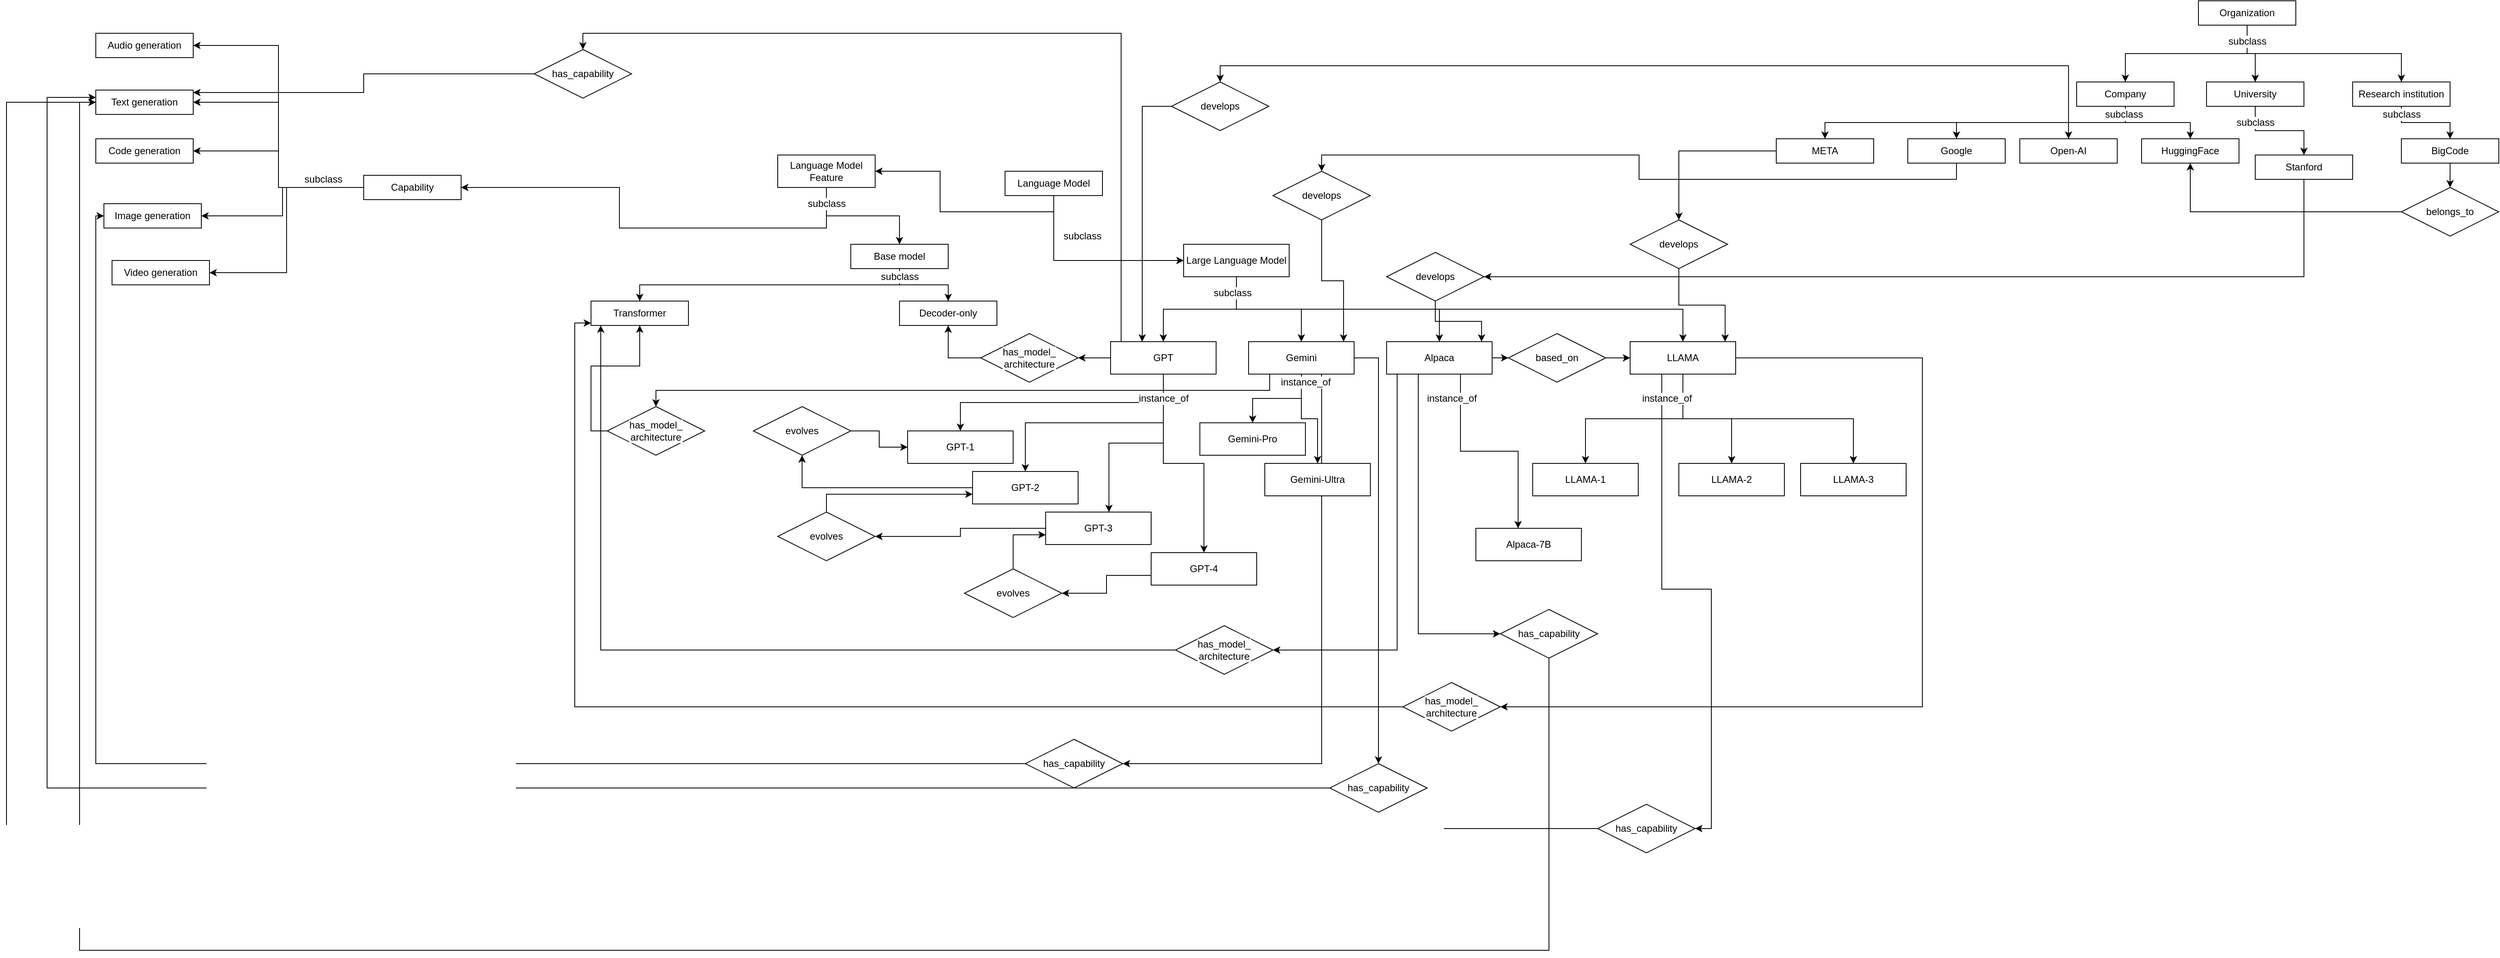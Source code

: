 <mxfile version="24.7.8">
  <diagram name="Pagina-1" id="Uoi0y8fvQ4_JoI1ym9FA">
    <mxGraphModel dx="2625" dy="1553" grid="1" gridSize="10" guides="1" tooltips="1" connect="1" arrows="1" fold="1" page="1" pageScale="1" pageWidth="15000" pageHeight="15000" math="0" shadow="0">
      <root>
        <mxCell id="0" />
        <mxCell id="1" parent="0" />
        <mxCell id="zcGV5km0rDXlHKQMvc85-136" style="edgeStyle=orthogonalEdgeStyle;rounded=0;orthogonalLoop=1;jettySize=auto;html=1;exitX=0.5;exitY=1;exitDx=0;exitDy=0;entryX=0;entryY=0.5;entryDx=0;entryDy=0;fontFamily=Helvetica;fontSize=12;fontColor=default;labelBackgroundColor=#ffffff;resizable=0;" edge="1" parent="1" source="zcGV5km0rDXlHKQMvc85-5" target="zcGV5km0rDXlHKQMvc85-9">
          <mxGeometry relative="1" as="geometry" />
        </mxCell>
        <mxCell id="zcGV5km0rDXlHKQMvc85-141" style="edgeStyle=orthogonalEdgeStyle;rounded=0;orthogonalLoop=1;jettySize=auto;html=1;exitX=0.5;exitY=1;exitDx=0;exitDy=0;entryX=1;entryY=0.5;entryDx=0;entryDy=0;fontFamily=Helvetica;fontSize=12;fontColor=default;labelBackgroundColor=#ffffff;resizable=0;" edge="1" parent="1" source="zcGV5km0rDXlHKQMvc85-5" target="zcGV5km0rDXlHKQMvc85-139">
          <mxGeometry relative="1" as="geometry" />
        </mxCell>
        <mxCell id="zcGV5km0rDXlHKQMvc85-5" value="Language Model" style="rounded=0;whiteSpace=wrap;html=1;snapToPoint=1;points=[[0.1,0],[0.2,0],[0.3,0],[0.4,0],[0.5,0],[0.6,0],[0.7,0],[0.8,0],[0.9,0],[0,0.1],[0,0.3],[0,0.5],[0,0.7],[0,0.9],[0.1,1],[0.2,1],[0.3,1],[0.4,1],[0.5,1],[0.6,1],[0.7,1],[0.8,1],[0.9,1],[1,0.1],[1,0.3],[1,0.5],[1,0.7],[1,0.9]];" vertex="1" parent="1">
          <mxGeometry x="8530" y="6750" width="120" height="30" as="geometry" />
        </mxCell>
        <mxCell id="zcGV5km0rDXlHKQMvc85-13" style="edgeStyle=orthogonalEdgeStyle;rounded=0;orthogonalLoop=1;jettySize=auto;html=1;exitX=0.5;exitY=1;exitDx=0;exitDy=0;entryX=0.5;entryY=0;entryDx=0;entryDy=0;" edge="1" parent="1" source="zcGV5km0rDXlHKQMvc85-9" target="zcGV5km0rDXlHKQMvc85-11">
          <mxGeometry relative="1" as="geometry" />
        </mxCell>
        <mxCell id="zcGV5km0rDXlHKQMvc85-14" style="edgeStyle=orthogonalEdgeStyle;rounded=0;orthogonalLoop=1;jettySize=auto;html=1;exitX=0.5;exitY=1;exitDx=0;exitDy=0;" edge="1" parent="1" source="zcGV5km0rDXlHKQMvc85-9" target="zcGV5km0rDXlHKQMvc85-12">
          <mxGeometry relative="1" as="geometry" />
        </mxCell>
        <mxCell id="zcGV5km0rDXlHKQMvc85-16" style="edgeStyle=orthogonalEdgeStyle;rounded=0;orthogonalLoop=1;jettySize=auto;html=1;exitX=0.5;exitY=1;exitDx=0;exitDy=0;" edge="1" parent="1" source="zcGV5km0rDXlHKQMvc85-9" target="zcGV5km0rDXlHKQMvc85-15">
          <mxGeometry relative="1" as="geometry" />
        </mxCell>
        <mxCell id="zcGV5km0rDXlHKQMvc85-18" style="edgeStyle=orthogonalEdgeStyle;rounded=0;orthogonalLoop=1;jettySize=auto;html=1;exitX=0.5;exitY=1;exitDx=0;exitDy=0;entryX=0.5;entryY=0;entryDx=0;entryDy=0;" edge="1" parent="1" source="zcGV5km0rDXlHKQMvc85-9" target="zcGV5km0rDXlHKQMvc85-17">
          <mxGeometry relative="1" as="geometry" />
        </mxCell>
        <mxCell id="zcGV5km0rDXlHKQMvc85-9" value="Large Language Model" style="rounded=0;whiteSpace=wrap;html=1;snapToPoint=1;points=[[0.1,0],[0.2,0],[0.3,0],[0.4,0],[0.5,0],[0.6,0],[0.7,0],[0.8,0],[0.9,0],[0,0.1],[0,0.3],[0,0.5],[0,0.7],[0,0.9],[0.1,1],[0.2,1],[0.3,1],[0.4,1],[0.5,1],[0.6,1],[0.7,1],[0.8,1],[0.9,1],[1,0.1],[1,0.3],[1,0.5],[1,0.7],[1,0.9]];" vertex="1" parent="1">
          <mxGeometry x="8750" y="6840" width="130" height="40" as="geometry" />
        </mxCell>
        <mxCell id="zcGV5km0rDXlHKQMvc85-43" style="edgeStyle=orthogonalEdgeStyle;rounded=0;orthogonalLoop=1;jettySize=auto;html=1;exitX=0.5;exitY=1;exitDx=0;exitDy=0;entryX=0.5;entryY=0;entryDx=0;entryDy=0;fontFamily=Helvetica;fontSize=12;fontColor=default;labelBackgroundColor=#ffffff;resizable=0;" edge="1" parent="1" source="zcGV5km0rDXlHKQMvc85-11" target="zcGV5km0rDXlHKQMvc85-35">
          <mxGeometry relative="1" as="geometry" />
        </mxCell>
        <mxCell id="zcGV5km0rDXlHKQMvc85-44" style="edgeStyle=orthogonalEdgeStyle;rounded=0;orthogonalLoop=1;jettySize=auto;html=1;exitX=0.5;exitY=1;exitDx=0;exitDy=0;entryX=0.5;entryY=0;entryDx=0;entryDy=0;fontFamily=Helvetica;fontSize=12;fontColor=default;labelBackgroundColor=#ffffff;resizable=0;" edge="1" parent="1" source="zcGV5km0rDXlHKQMvc85-11" target="zcGV5km0rDXlHKQMvc85-37">
          <mxGeometry relative="1" as="geometry" />
        </mxCell>
        <mxCell id="zcGV5km0rDXlHKQMvc85-45" style="edgeStyle=orthogonalEdgeStyle;rounded=0;orthogonalLoop=1;jettySize=auto;html=1;exitX=0.5;exitY=1;exitDx=0;exitDy=0;entryX=0.6;entryY=0;entryDx=0;entryDy=0;fontFamily=Helvetica;fontSize=12;fontColor=default;labelBackgroundColor=#ffffff;resizable=0;" edge="1" parent="1" source="zcGV5km0rDXlHKQMvc85-11" target="zcGV5km0rDXlHKQMvc85-41">
          <mxGeometry relative="1" as="geometry" />
        </mxCell>
        <mxCell id="zcGV5km0rDXlHKQMvc85-46" style="edgeStyle=orthogonalEdgeStyle;rounded=0;orthogonalLoop=1;jettySize=auto;html=1;exitX=0.5;exitY=1;exitDx=0;exitDy=0;entryX=0.5;entryY=0;entryDx=0;entryDy=0;fontFamily=Helvetica;fontSize=12;fontColor=default;labelBackgroundColor=#ffffff;resizable=0;" edge="1" parent="1" source="zcGV5km0rDXlHKQMvc85-11" target="zcGV5km0rDXlHKQMvc85-42">
          <mxGeometry relative="1" as="geometry" />
        </mxCell>
        <mxCell id="zcGV5km0rDXlHKQMvc85-150" style="edgeStyle=orthogonalEdgeStyle;rounded=0;orthogonalLoop=1;jettySize=auto;html=1;exitX=0;exitY=0.5;exitDx=0;exitDy=0;entryX=1;entryY=0.5;entryDx=0;entryDy=0;fontFamily=Helvetica;fontSize=12;fontColor=default;labelBackgroundColor=#ffffff;resizable=0;" edge="1" parent="1" source="zcGV5km0rDXlHKQMvc85-11" target="zcGV5km0rDXlHKQMvc85-149">
          <mxGeometry relative="1" as="geometry" />
        </mxCell>
        <mxCell id="zcGV5km0rDXlHKQMvc85-178" style="edgeStyle=orthogonalEdgeStyle;rounded=0;orthogonalLoop=1;jettySize=auto;html=1;exitX=0.1;exitY=0;exitDx=0;exitDy=0;entryX=0.5;entryY=0;entryDx=0;entryDy=0;fontFamily=Helvetica;fontSize=12;fontColor=default;labelBackgroundColor=#ffffff;resizable=0;" edge="1" parent="1" source="zcGV5km0rDXlHKQMvc85-11" target="zcGV5km0rDXlHKQMvc85-177">
          <mxGeometry relative="1" as="geometry" />
        </mxCell>
        <mxCell id="zcGV5km0rDXlHKQMvc85-11" value="GPT" style="rounded=0;whiteSpace=wrap;html=1;snapToPoint=1;points=[[0.1,0],[0.2,0],[0.3,0],[0.4,0],[0.5,0],[0.6,0],[0.7,0],[0.8,0],[0.9,0],[0,0.1],[0,0.3],[0,0.5],[0,0.7],[0,0.9],[0.1,1],[0.2,1],[0.3,1],[0.4,1],[0.5,1],[0.6,1],[0.7,1],[0.8,1],[0.9,1],[1,0.1],[1,0.3],[1,0.5],[1,0.7],[1,0.9]];" vertex="1" parent="1">
          <mxGeometry x="8660" y="6960" width="130" height="40" as="geometry" />
        </mxCell>
        <mxCell id="zcGV5km0rDXlHKQMvc85-50" style="edgeStyle=orthogonalEdgeStyle;rounded=0;orthogonalLoop=1;jettySize=auto;html=1;exitX=0.5;exitY=1;exitDx=0;exitDy=0;entryX=0.5;entryY=0;entryDx=0;entryDy=0;fontFamily=Helvetica;fontSize=12;fontColor=default;labelBackgroundColor=#ffffff;resizable=0;" edge="1" parent="1" source="zcGV5km0rDXlHKQMvc85-12" target="zcGV5km0rDXlHKQMvc85-49">
          <mxGeometry relative="1" as="geometry" />
        </mxCell>
        <mxCell id="zcGV5km0rDXlHKQMvc85-56" style="edgeStyle=orthogonalEdgeStyle;rounded=0;orthogonalLoop=1;jettySize=auto;html=1;exitX=0.5;exitY=1;exitDx=0;exitDy=0;entryX=0.5;entryY=0;entryDx=0;entryDy=0;fontFamily=Helvetica;fontSize=12;fontColor=default;labelBackgroundColor=#ffffff;resizable=0;" edge="1" parent="1" source="zcGV5km0rDXlHKQMvc85-12" target="zcGV5km0rDXlHKQMvc85-51">
          <mxGeometry relative="1" as="geometry" />
        </mxCell>
        <mxCell id="zcGV5km0rDXlHKQMvc85-153" style="edgeStyle=orthogonalEdgeStyle;rounded=0;orthogonalLoop=1;jettySize=auto;html=1;exitX=0.2;exitY=1;exitDx=0;exitDy=0;entryX=0.5;entryY=0;entryDx=0;entryDy=0;fontFamily=Helvetica;fontSize=12;fontColor=default;labelBackgroundColor=#ffffff;resizable=0;" edge="1" parent="1" source="zcGV5km0rDXlHKQMvc85-12" target="zcGV5km0rDXlHKQMvc85-152">
          <mxGeometry relative="1" as="geometry" />
        </mxCell>
        <mxCell id="zcGV5km0rDXlHKQMvc85-182" style="edgeStyle=orthogonalEdgeStyle;rounded=0;orthogonalLoop=1;jettySize=auto;html=1;exitX=1;exitY=0.5;exitDx=0;exitDy=0;entryX=0.5;entryY=0;entryDx=0;entryDy=0;fontFamily=Helvetica;fontSize=12;fontColor=default;labelBackgroundColor=#ffffff;resizable=0;" edge="1" parent="1" source="zcGV5km0rDXlHKQMvc85-12" target="zcGV5km0rDXlHKQMvc85-180">
          <mxGeometry relative="1" as="geometry" />
        </mxCell>
        <mxCell id="zcGV5km0rDXlHKQMvc85-183" style="edgeStyle=orthogonalEdgeStyle;rounded=0;orthogonalLoop=1;jettySize=auto;html=1;exitX=0.9;exitY=1;exitDx=0;exitDy=0;entryX=1;entryY=0.5;entryDx=0;entryDy=0;fontFamily=Helvetica;fontSize=12;fontColor=default;labelBackgroundColor=#ffffff;resizable=0;" edge="1" parent="1" source="zcGV5km0rDXlHKQMvc85-12" target="zcGV5km0rDXlHKQMvc85-181">
          <mxGeometry relative="1" as="geometry">
            <Array as="points">
              <mxPoint x="8920" y="7000" />
              <mxPoint x="8920" y="7480" />
            </Array>
          </mxGeometry>
        </mxCell>
        <mxCell id="zcGV5km0rDXlHKQMvc85-12" value="Gemini" style="rounded=0;whiteSpace=wrap;html=1;snapToPoint=1;points=[[0.1,0],[0.2,0],[0.3,0],[0.4,0],[0.5,0],[0.6,0],[0.7,0],[0.8,0],[0.9,0],[0,0.1],[0,0.3],[0,0.5],[0,0.7],[0,0.9],[0.1,1],[0.2,1],[0.3,1],[0.4,1],[0.5,1],[0.6,1],[0.7,1],[0.8,1],[0.9,1],[1,0.1],[1,0.3],[1,0.5],[1,0.7],[1,0.9]];" vertex="1" parent="1">
          <mxGeometry x="8830" y="6960" width="130" height="40" as="geometry" />
        </mxCell>
        <mxCell id="zcGV5km0rDXlHKQMvc85-33" style="edgeStyle=orthogonalEdgeStyle;rounded=0;orthogonalLoop=1;jettySize=auto;html=1;exitX=1;exitY=0.5;exitDx=0;exitDy=0;entryX=0;entryY=0.5;entryDx=0;entryDy=0;fontFamily=Helvetica;fontSize=12;fontColor=default;labelBackgroundColor=#ffffff;resizable=0;" edge="1" parent="1" source="zcGV5km0rDXlHKQMvc85-15" target="zcGV5km0rDXlHKQMvc85-32">
          <mxGeometry relative="1" as="geometry" />
        </mxCell>
        <mxCell id="zcGV5km0rDXlHKQMvc85-76" style="edgeStyle=orthogonalEdgeStyle;rounded=0;orthogonalLoop=1;jettySize=auto;html=1;exitX=0.7;exitY=1;exitDx=0;exitDy=0;entryX=0.4;entryY=0;entryDx=0;entryDy=0;fontFamily=Helvetica;fontSize=12;fontColor=default;labelBackgroundColor=#ffffff;resizable=0;" edge="1" parent="1" source="zcGV5km0rDXlHKQMvc85-15" target="zcGV5km0rDXlHKQMvc85-75">
          <mxGeometry relative="1" as="geometry" />
        </mxCell>
        <mxCell id="zcGV5km0rDXlHKQMvc85-156" style="edgeStyle=orthogonalEdgeStyle;rounded=0;orthogonalLoop=1;jettySize=auto;html=1;exitX=0.1;exitY=1;exitDx=0;exitDy=0;entryX=1;entryY=0.5;entryDx=0;entryDy=0;fontFamily=Helvetica;fontSize=12;fontColor=default;labelBackgroundColor=#ffffff;resizable=0;" edge="1" parent="1" source="zcGV5km0rDXlHKQMvc85-15" target="zcGV5km0rDXlHKQMvc85-155">
          <mxGeometry relative="1" as="geometry" />
        </mxCell>
        <mxCell id="zcGV5km0rDXlHKQMvc85-188" style="edgeStyle=orthogonalEdgeStyle;rounded=0;orthogonalLoop=1;jettySize=auto;html=1;exitX=0.3;exitY=1;exitDx=0;exitDy=0;entryX=0;entryY=0.5;entryDx=0;entryDy=0;fontFamily=Helvetica;fontSize=12;fontColor=default;labelBackgroundColor=#ffffff;resizable=0;" edge="1" parent="1" source="zcGV5km0rDXlHKQMvc85-15" target="zcGV5km0rDXlHKQMvc85-187">
          <mxGeometry relative="1" as="geometry" />
        </mxCell>
        <mxCell id="zcGV5km0rDXlHKQMvc85-15" value="Alpaca" style="rounded=0;whiteSpace=wrap;html=1;snapToPoint=1;points=[[0.1,0],[0.2,0],[0.3,0],[0.4,0],[0.5,0],[0.6,0],[0.7,0],[0.8,0],[0.9,0],[0,0.1],[0,0.3],[0,0.5],[0,0.7],[0,0.9],[0.1,1],[0.2,1],[0.3,1],[0.4,1],[0.5,1],[0.6,1],[0.7,1],[0.8,1],[0.9,1],[1,0.1],[1,0.3],[1,0.5],[1,0.7],[1,0.9]];" vertex="1" parent="1">
          <mxGeometry x="9000" y="6960" width="130" height="40" as="geometry" />
        </mxCell>
        <mxCell id="zcGV5km0rDXlHKQMvc85-81" style="edgeStyle=orthogonalEdgeStyle;rounded=0;orthogonalLoop=1;jettySize=auto;html=1;exitX=0.5;exitY=1;exitDx=0;exitDy=0;entryX=0.5;entryY=0;entryDx=0;entryDy=0;fontFamily=Helvetica;fontSize=12;fontColor=default;labelBackgroundColor=#ffffff;resizable=0;" edge="1" parent="1" source="zcGV5km0rDXlHKQMvc85-17" target="zcGV5km0rDXlHKQMvc85-77">
          <mxGeometry relative="1" as="geometry" />
        </mxCell>
        <mxCell id="zcGV5km0rDXlHKQMvc85-82" style="edgeStyle=orthogonalEdgeStyle;rounded=0;orthogonalLoop=1;jettySize=auto;html=1;exitX=0.5;exitY=1;exitDx=0;exitDy=0;fontFamily=Helvetica;fontSize=12;fontColor=default;labelBackgroundColor=#ffffff;resizable=0;" edge="1" parent="1" source="zcGV5km0rDXlHKQMvc85-17" target="zcGV5km0rDXlHKQMvc85-80">
          <mxGeometry relative="1" as="geometry" />
        </mxCell>
        <mxCell id="zcGV5km0rDXlHKQMvc85-83" style="edgeStyle=orthogonalEdgeStyle;rounded=0;orthogonalLoop=1;jettySize=auto;html=1;exitX=0.5;exitY=1;exitDx=0;exitDy=0;fontFamily=Helvetica;fontSize=12;fontColor=default;labelBackgroundColor=#ffffff;resizable=0;" edge="1" parent="1" source="zcGV5km0rDXlHKQMvc85-17" target="zcGV5km0rDXlHKQMvc85-79">
          <mxGeometry relative="1" as="geometry" />
        </mxCell>
        <mxCell id="zcGV5km0rDXlHKQMvc85-161" style="edgeStyle=orthogonalEdgeStyle;rounded=0;orthogonalLoop=1;jettySize=auto;html=1;entryX=1;entryY=0.5;entryDx=0;entryDy=0;fontFamily=Helvetica;fontSize=12;fontColor=default;labelBackgroundColor=#ffffff;resizable=0;" edge="1" parent="1" source="zcGV5km0rDXlHKQMvc85-17" target="zcGV5km0rDXlHKQMvc85-158">
          <mxGeometry relative="1" as="geometry">
            <Array as="points">
              <mxPoint x="9660" y="6980" />
              <mxPoint x="9660" y="7410" />
            </Array>
          </mxGeometry>
        </mxCell>
        <mxCell id="zcGV5km0rDXlHKQMvc85-191" style="edgeStyle=orthogonalEdgeStyle;rounded=0;orthogonalLoop=1;jettySize=auto;html=1;exitX=0.3;exitY=1;exitDx=0;exitDy=0;entryX=1;entryY=0.5;entryDx=0;entryDy=0;fontFamily=Helvetica;fontSize=12;fontColor=default;labelBackgroundColor=#ffffff;resizable=0;" edge="1" parent="1" source="zcGV5km0rDXlHKQMvc85-17" target="zcGV5km0rDXlHKQMvc85-190">
          <mxGeometry relative="1" as="geometry" />
        </mxCell>
        <mxCell id="zcGV5km0rDXlHKQMvc85-17" value="LLAMA" style="rounded=0;whiteSpace=wrap;html=1;snapToPoint=1;points=[[0.1,0],[0.2,0],[0.3,0],[0.4,0],[0.5,0],[0.6,0],[0.7,0],[0.8,0],[0.9,0],[0,0.1],[0,0.3],[0,0.5],[0,0.7],[0,0.9],[0.1,1],[0.2,1],[0.3,1],[0.4,1],[0.5,1],[0.6,1],[0.7,1],[0.8,1],[0.9,1],[1,0.1],[1,0.3],[1,0.5],[1,0.7],[1,0.9]];" vertex="1" parent="1">
          <mxGeometry x="9300" y="6960" width="130" height="40" as="geometry" />
        </mxCell>
        <mxCell id="zcGV5km0rDXlHKQMvc85-34" style="edgeStyle=orthogonalEdgeStyle;rounded=0;orthogonalLoop=1;jettySize=auto;html=1;exitX=1;exitY=0.5;exitDx=0;exitDy=0;entryX=0;entryY=0.5;entryDx=0;entryDy=0;fontFamily=Helvetica;fontSize=12;fontColor=default;labelBackgroundColor=#ffffff;resizable=0;" edge="1" parent="1" source="zcGV5km0rDXlHKQMvc85-32" target="zcGV5km0rDXlHKQMvc85-17">
          <mxGeometry relative="1" as="geometry" />
        </mxCell>
        <mxCell id="zcGV5km0rDXlHKQMvc85-32" value="&lt;font color=&quot;#000000&quot;&gt;based_on&lt;/font&gt;" style="shape=rhombus;perimeter=rhombusPerimeter;whiteSpace=wrap;html=1;align=center;verticalAlign=middle;fontFamily=Helvetica;fontSize=12;fontColor=default;labelBackgroundColor=#ffffff;resizable=0;fillColor=none;gradientColor=none;" vertex="1" parent="1">
          <mxGeometry x="9150" y="6950" width="120" height="60" as="geometry" />
        </mxCell>
        <mxCell id="zcGV5km0rDXlHKQMvc85-35" value="GPT-1" style="rounded=0;whiteSpace=wrap;html=1;snapToPoint=1;points=[[0.1,0],[0.2,0],[0.3,0],[0.4,0],[0.5,0],[0.6,0],[0.7,0],[0.8,0],[0.9,0],[0,0.1],[0,0.3],[0,0.5],[0,0.7],[0,0.9],[0.1,1],[0.2,1],[0.3,1],[0.4,1],[0.5,1],[0.6,1],[0.7,1],[0.8,1],[0.9,1],[1,0.1],[1,0.3],[1,0.5],[1,0.7],[1,0.9]];" vertex="1" parent="1">
          <mxGeometry x="8410" y="7070" width="130" height="40" as="geometry" />
        </mxCell>
        <mxCell id="zcGV5km0rDXlHKQMvc85-67" style="edgeStyle=orthogonalEdgeStyle;rounded=0;orthogonalLoop=1;jettySize=auto;html=1;exitX=0;exitY=0.5;exitDx=0;exitDy=0;entryX=0.5;entryY=1;entryDx=0;entryDy=0;fontFamily=Helvetica;fontSize=12;fontColor=default;labelBackgroundColor=#ffffff;resizable=0;" edge="1" parent="1" source="zcGV5km0rDXlHKQMvc85-37" target="zcGV5km0rDXlHKQMvc85-59">
          <mxGeometry relative="1" as="geometry" />
        </mxCell>
        <mxCell id="zcGV5km0rDXlHKQMvc85-37" value="GPT-2" style="rounded=0;whiteSpace=wrap;html=1;snapToPoint=1;points=[[0.1,0],[0.2,0],[0.3,0],[0.4,0],[0.5,0],[0.6,0],[0.7,0],[0.8,0],[0.9,0],[0,0.1],[0,0.3],[0,0.5],[0,0.7],[0,0.9],[0.1,1],[0.2,1],[0.3,1],[0.4,1],[0.5,1],[0.6,1],[0.7,1],[0.8,1],[0.9,1],[1,0.1],[1,0.3],[1,0.5],[1,0.7],[1,0.9]];" vertex="1" parent="1">
          <mxGeometry x="8490" y="7120" width="130" height="40" as="geometry" />
        </mxCell>
        <mxCell id="zcGV5km0rDXlHKQMvc85-71" style="edgeStyle=orthogonalEdgeStyle;rounded=0;orthogonalLoop=1;jettySize=auto;html=1;entryX=1;entryY=0.5;entryDx=0;entryDy=0;fontFamily=Helvetica;fontSize=12;fontColor=default;labelBackgroundColor=#ffffff;resizable=0;" edge="1" parent="1" source="zcGV5km0rDXlHKQMvc85-41" target="zcGV5km0rDXlHKQMvc85-62">
          <mxGeometry relative="1" as="geometry" />
        </mxCell>
        <mxCell id="zcGV5km0rDXlHKQMvc85-41" value="GPT-3" style="rounded=0;whiteSpace=wrap;html=1;snapToPoint=1;points=[[0.1,0],[0.2,0],[0.3,0],[0.4,0],[0.5,0],[0.6,0],[0.7,0],[0.8,0],[0.9,0],[0,0.1],[0,0.3],[0,0.5],[0,0.7],[0,0.9],[0.1,1],[0.2,1],[0.3,1],[0.4,1],[0.5,1],[0.6,1],[0.7,1],[0.8,1],[0.9,1],[1,0.1],[1,0.3],[1,0.5],[1,0.7],[1,0.9]];" vertex="1" parent="1">
          <mxGeometry x="8580" y="7170" width="130" height="40" as="geometry" />
        </mxCell>
        <mxCell id="zcGV5km0rDXlHKQMvc85-73" style="edgeStyle=orthogonalEdgeStyle;rounded=0;orthogonalLoop=1;jettySize=auto;html=1;exitX=0;exitY=0.7;exitDx=0;exitDy=0;entryX=1;entryY=0.5;entryDx=0;entryDy=0;fontFamily=Helvetica;fontSize=12;fontColor=default;labelBackgroundColor=#ffffff;resizable=0;" edge="1" parent="1" source="zcGV5km0rDXlHKQMvc85-42" target="zcGV5km0rDXlHKQMvc85-72">
          <mxGeometry relative="1" as="geometry" />
        </mxCell>
        <mxCell id="zcGV5km0rDXlHKQMvc85-42" value="GPT-4" style="rounded=0;whiteSpace=wrap;html=1;snapToPoint=1;points=[[0.1,0],[0.2,0],[0.3,0],[0.4,0],[0.5,0],[0.6,0],[0.7,0],[0.8,0],[0.9,0],[0,0.1],[0,0.3],[0,0.5],[0,0.7],[0,0.9],[0.1,1],[0.2,1],[0.3,1],[0.4,1],[0.5,1],[0.6,1],[0.7,1],[0.8,1],[0.9,1],[1,0.1],[1,0.3],[1,0.5],[1,0.7],[1,0.9]];" vertex="1" parent="1">
          <mxGeometry x="8710" y="7220" width="130" height="40" as="geometry" />
        </mxCell>
        <mxCell id="zcGV5km0rDXlHKQMvc85-48" value="instance_of" style="text;strokeColor=none;fillColor=none;html=1;fontSize=12;fontStyle=0;verticalAlign=middle;align=center;fontFamily=Helvetica;fontColor=#000000;labelBackgroundColor=#ffffff;resizable=0;" vertex="1" parent="1">
          <mxGeometry x="8675" y="7010" width="100" height="40" as="geometry" />
        </mxCell>
        <mxCell id="zcGV5km0rDXlHKQMvc85-49" value="Gemini-Pro" style="rounded=0;whiteSpace=wrap;html=1;snapToPoint=1;points=[[0.1,0],[0.2,0],[0.3,0],[0.4,0],[0.5,0],[0.6,0],[0.7,0],[0.8,0],[0.9,0],[0,0.1],[0,0.3],[0,0.5],[0,0.7],[0,0.9],[0.1,1],[0.2,1],[0.3,1],[0.4,1],[0.5,1],[0.6,1],[0.7,1],[0.8,1],[0.9,1],[1,0.1],[1,0.3],[1,0.5],[1,0.7],[1,0.9]];" vertex="1" parent="1">
          <mxGeometry x="8770" y="7060" width="130" height="40" as="geometry" />
        </mxCell>
        <mxCell id="zcGV5km0rDXlHKQMvc85-51" value="Gemini-Ultra" style="rounded=0;whiteSpace=wrap;html=1;snapToPoint=1;points=[[0.1,0],[0.2,0],[0.3,0],[0.4,0],[0.5,0],[0.6,0],[0.7,0],[0.8,0],[0.9,0],[0,0.1],[0,0.3],[0,0.5],[0,0.7],[0,0.9],[0.1,1],[0.2,1],[0.3,1],[0.4,1],[0.5,1],[0.6,1],[0.7,1],[0.8,1],[0.9,1],[1,0.1],[1,0.3],[1,0.5],[1,0.7],[1,0.9]];" vertex="1" parent="1">
          <mxGeometry x="8850" y="7110" width="130" height="40" as="geometry" />
        </mxCell>
        <mxCell id="zcGV5km0rDXlHKQMvc85-57" value="instance_of" style="text;strokeColor=none;fillColor=none;html=1;fontSize=12;fontStyle=0;verticalAlign=middle;align=center;fontFamily=Helvetica;fontColor=#000000;labelBackgroundColor=#ffffff;resizable=0;" vertex="1" parent="1">
          <mxGeometry x="8850" y="6990" width="100" height="40" as="geometry" />
        </mxCell>
        <mxCell id="zcGV5km0rDXlHKQMvc85-68" style="edgeStyle=orthogonalEdgeStyle;rounded=0;orthogonalLoop=1;jettySize=auto;html=1;exitX=1;exitY=0.5;exitDx=0;exitDy=0;entryX=0;entryY=0.5;entryDx=0;entryDy=0;fontFamily=Helvetica;fontSize=12;fontColor=default;labelBackgroundColor=#ffffff;resizable=0;" edge="1" parent="1" source="zcGV5km0rDXlHKQMvc85-59" target="zcGV5km0rDXlHKQMvc85-35">
          <mxGeometry relative="1" as="geometry" />
        </mxCell>
        <mxCell id="zcGV5km0rDXlHKQMvc85-59" value="&lt;font color=&quot;#000000&quot;&gt;evolves&lt;/font&gt;" style="shape=rhombus;perimeter=rhombusPerimeter;whiteSpace=wrap;html=1;align=center;verticalAlign=middle;fontFamily=Helvetica;fontSize=12;fontColor=default;labelBackgroundColor=#ffffff;resizable=0;fillColor=none;gradientColor=none;" vertex="1" parent="1">
          <mxGeometry x="8220" y="7040" width="120" height="60" as="geometry" />
        </mxCell>
        <mxCell id="zcGV5km0rDXlHKQMvc85-70" style="edgeStyle=orthogonalEdgeStyle;rounded=0;orthogonalLoop=1;jettySize=auto;html=1;exitX=0.5;exitY=0;exitDx=0;exitDy=0;entryX=0;entryY=0.7;entryDx=0;entryDy=0;fontFamily=Helvetica;fontSize=12;fontColor=default;labelBackgroundColor=#ffffff;resizable=0;" edge="1" parent="1" source="zcGV5km0rDXlHKQMvc85-62" target="zcGV5km0rDXlHKQMvc85-37">
          <mxGeometry relative="1" as="geometry" />
        </mxCell>
        <mxCell id="zcGV5km0rDXlHKQMvc85-62" value="&lt;font color=&quot;#000000&quot;&gt;evolves&lt;/font&gt;" style="shape=rhombus;perimeter=rhombusPerimeter;whiteSpace=wrap;html=1;align=center;verticalAlign=middle;fontFamily=Helvetica;fontSize=12;fontColor=default;labelBackgroundColor=#ffffff;resizable=0;fillColor=none;gradientColor=none;" vertex="1" parent="1">
          <mxGeometry x="8250" y="7170" width="120" height="60" as="geometry" />
        </mxCell>
        <mxCell id="zcGV5km0rDXlHKQMvc85-74" style="edgeStyle=orthogonalEdgeStyle;rounded=0;orthogonalLoop=1;jettySize=auto;html=1;exitX=0.5;exitY=0;exitDx=0;exitDy=0;entryX=0;entryY=0.7;entryDx=0;entryDy=0;fontFamily=Helvetica;fontSize=12;fontColor=default;labelBackgroundColor=#ffffff;resizable=0;" edge="1" parent="1" source="zcGV5km0rDXlHKQMvc85-72" target="zcGV5km0rDXlHKQMvc85-41">
          <mxGeometry relative="1" as="geometry" />
        </mxCell>
        <mxCell id="zcGV5km0rDXlHKQMvc85-72" value="&lt;font color=&quot;#000000&quot;&gt;evolves&lt;/font&gt;" style="shape=rhombus;perimeter=rhombusPerimeter;whiteSpace=wrap;html=1;align=center;verticalAlign=middle;fontFamily=Helvetica;fontSize=12;fontColor=default;labelBackgroundColor=#ffffff;resizable=0;fillColor=none;gradientColor=none;" vertex="1" parent="1">
          <mxGeometry x="8480" y="7240" width="120" height="60" as="geometry" />
        </mxCell>
        <mxCell id="zcGV5km0rDXlHKQMvc85-75" value="Alpaca-7B" style="rounded=0;whiteSpace=wrap;html=1;snapToPoint=1;points=[[0.1,0],[0.2,0],[0.3,0],[0.4,0],[0.5,0],[0.6,0],[0.7,0],[0.8,0],[0.9,0],[0,0.1],[0,0.3],[0,0.5],[0,0.7],[0,0.9],[0.1,1],[0.2,1],[0.3,1],[0.4,1],[0.5,1],[0.6,1],[0.7,1],[0.8,1],[0.9,1],[1,0.1],[1,0.3],[1,0.5],[1,0.7],[1,0.9]];" vertex="1" parent="1">
          <mxGeometry x="9110" y="7190" width="130" height="40" as="geometry" />
        </mxCell>
        <mxCell id="zcGV5km0rDXlHKQMvc85-77" value="LLAMA-1" style="rounded=0;whiteSpace=wrap;html=1;snapToPoint=1;points=[[0.1,0],[0.2,0],[0.3,0],[0.4,0],[0.5,0],[0.6,0],[0.7,0],[0.8,0],[0.9,0],[0,0.1],[0,0.3],[0,0.5],[0,0.7],[0,0.9],[0.1,1],[0.2,1],[0.3,1],[0.4,1],[0.5,1],[0.6,1],[0.7,1],[0.8,1],[0.9,1],[1,0.1],[1,0.3],[1,0.5],[1,0.7],[1,0.9]];" vertex="1" parent="1">
          <mxGeometry x="9180" y="7110" width="130" height="40" as="geometry" />
        </mxCell>
        <mxCell id="zcGV5km0rDXlHKQMvc85-78" value="instance_of" style="text;strokeColor=none;fillColor=none;html=1;fontSize=12;fontStyle=0;verticalAlign=middle;align=center;fontFamily=Helvetica;fontColor=#000000;labelBackgroundColor=#ffffff;resizable=0;" vertex="1" parent="1">
          <mxGeometry x="9030" y="7010" width="100" height="40" as="geometry" />
        </mxCell>
        <mxCell id="zcGV5km0rDXlHKQMvc85-79" value="LLAMA-3" style="rounded=0;whiteSpace=wrap;html=1;snapToPoint=1;points=[[0.1,0],[0.2,0],[0.3,0],[0.4,0],[0.5,0],[0.6,0],[0.7,0],[0.8,0],[0.9,0],[0,0.1],[0,0.3],[0,0.5],[0,0.7],[0,0.9],[0.1,1],[0.2,1],[0.3,1],[0.4,1],[0.5,1],[0.6,1],[0.7,1],[0.8,1],[0.9,1],[1,0.1],[1,0.3],[1,0.5],[1,0.7],[1,0.9]];" vertex="1" parent="1">
          <mxGeometry x="9510" y="7110" width="130" height="40" as="geometry" />
        </mxCell>
        <mxCell id="zcGV5km0rDXlHKQMvc85-80" value="LLAMA-2" style="rounded=0;whiteSpace=wrap;html=1;snapToPoint=1;points=[[0.1,0],[0.2,0],[0.3,0],[0.4,0],[0.5,0],[0.6,0],[0.7,0],[0.8,0],[0.9,0],[0,0.1],[0,0.3],[0,0.5],[0,0.7],[0,0.9],[0.1,1],[0.2,1],[0.3,1],[0.4,1],[0.5,1],[0.6,1],[0.7,1],[0.8,1],[0.9,1],[1,0.1],[1,0.3],[1,0.5],[1,0.7],[1,0.9]];" vertex="1" parent="1">
          <mxGeometry x="9360" y="7110" width="130" height="40" as="geometry" />
        </mxCell>
        <mxCell id="zcGV5km0rDXlHKQMvc85-84" value="instance_of" style="text;strokeColor=none;fillColor=none;html=1;fontSize=12;fontStyle=0;verticalAlign=middle;align=center;fontFamily=Helvetica;fontColor=#000000;labelBackgroundColor=#ffffff;resizable=0;" vertex="1" parent="1">
          <mxGeometry x="9295" y="7010" width="100" height="40" as="geometry" />
        </mxCell>
        <mxCell id="zcGV5km0rDXlHKQMvc85-88" style="edgeStyle=orthogonalEdgeStyle;rounded=0;orthogonalLoop=1;jettySize=auto;html=1;exitX=0.5;exitY=1;exitDx=0;exitDy=0;entryX=0.5;entryY=0;entryDx=0;entryDy=0;fontFamily=Helvetica;fontSize=12;fontColor=default;labelBackgroundColor=#ffffff;resizable=0;" edge="1" parent="1" source="zcGV5km0rDXlHKQMvc85-86" target="zcGV5km0rDXlHKQMvc85-87">
          <mxGeometry relative="1" as="geometry" />
        </mxCell>
        <mxCell id="zcGV5km0rDXlHKQMvc85-90" style="edgeStyle=orthogonalEdgeStyle;rounded=0;orthogonalLoop=1;jettySize=auto;html=1;exitX=0.5;exitY=1;exitDx=0;exitDy=0;entryX=0.5;entryY=0;entryDx=0;entryDy=0;fontFamily=Helvetica;fontSize=12;fontColor=default;labelBackgroundColor=#ffffff;resizable=0;" edge="1" parent="1" source="zcGV5km0rDXlHKQMvc85-86" target="zcGV5km0rDXlHKQMvc85-89">
          <mxGeometry relative="1" as="geometry" />
        </mxCell>
        <mxCell id="zcGV5km0rDXlHKQMvc85-92" style="edgeStyle=orthogonalEdgeStyle;rounded=0;orthogonalLoop=1;jettySize=auto;html=1;exitX=0.5;exitY=1;exitDx=0;exitDy=0;fontFamily=Helvetica;fontSize=12;fontColor=default;labelBackgroundColor=#ffffff;resizable=0;" edge="1" parent="1" source="zcGV5km0rDXlHKQMvc85-86" target="zcGV5km0rDXlHKQMvc85-91">
          <mxGeometry relative="1" as="geometry" />
        </mxCell>
        <mxCell id="zcGV5km0rDXlHKQMvc85-86" value="Organization" style="rounded=0;whiteSpace=wrap;html=1;snapToPoint=1;points=[[0.1,0],[0.2,0],[0.3,0],[0.4,0],[0.5,0],[0.6,0],[0.7,0],[0.8,0],[0.9,0],[0,0.1],[0,0.3],[0,0.5],[0,0.7],[0,0.9],[0.1,1],[0.2,1],[0.3,1],[0.4,1],[0.5,1],[0.6,1],[0.7,1],[0.8,1],[0.9,1],[1,0.1],[1,0.3],[1,0.5],[1,0.7],[1,0.9]];" vertex="1" parent="1">
          <mxGeometry x="10000" y="6540" width="120" height="30" as="geometry" />
        </mxCell>
        <mxCell id="zcGV5km0rDXlHKQMvc85-94" style="edgeStyle=orthogonalEdgeStyle;rounded=0;orthogonalLoop=1;jettySize=auto;html=1;exitX=0.5;exitY=1;exitDx=0;exitDy=0;fontFamily=Helvetica;fontSize=12;fontColor=default;labelBackgroundColor=#ffffff;resizable=0;" edge="1" parent="1" source="zcGV5km0rDXlHKQMvc85-87" target="zcGV5km0rDXlHKQMvc85-93">
          <mxGeometry relative="1" as="geometry" />
        </mxCell>
        <mxCell id="zcGV5km0rDXlHKQMvc85-96" style="edgeStyle=orthogonalEdgeStyle;rounded=0;orthogonalLoop=1;jettySize=auto;html=1;exitX=0.5;exitY=1;exitDx=0;exitDy=0;fontFamily=Helvetica;fontSize=12;fontColor=default;labelBackgroundColor=#ffffff;resizable=0;" edge="1" parent="1" source="zcGV5km0rDXlHKQMvc85-87" target="zcGV5km0rDXlHKQMvc85-95">
          <mxGeometry relative="1" as="geometry" />
        </mxCell>
        <mxCell id="zcGV5km0rDXlHKQMvc85-98" style="edgeStyle=orthogonalEdgeStyle;rounded=0;orthogonalLoop=1;jettySize=auto;html=1;exitX=0.5;exitY=1;exitDx=0;exitDy=0;entryX=0.5;entryY=0;entryDx=0;entryDy=0;fontFamily=Helvetica;fontSize=12;fontColor=default;labelBackgroundColor=#ffffff;resizable=0;" edge="1" parent="1" source="zcGV5km0rDXlHKQMvc85-87" target="zcGV5km0rDXlHKQMvc85-97">
          <mxGeometry relative="1" as="geometry" />
        </mxCell>
        <mxCell id="zcGV5km0rDXlHKQMvc85-102" style="edgeStyle=orthogonalEdgeStyle;rounded=0;orthogonalLoop=1;jettySize=auto;html=1;exitX=0.5;exitY=1;exitDx=0;exitDy=0;entryX=0.5;entryY=0;entryDx=0;entryDy=0;fontFamily=Helvetica;fontSize=12;fontColor=default;labelBackgroundColor=#ffffff;resizable=0;" edge="1" parent="1" source="zcGV5km0rDXlHKQMvc85-87" target="zcGV5km0rDXlHKQMvc85-101">
          <mxGeometry relative="1" as="geometry" />
        </mxCell>
        <mxCell id="zcGV5km0rDXlHKQMvc85-87" value="Company" style="rounded=0;whiteSpace=wrap;html=1;snapToPoint=1;points=[[0.1,0],[0.2,0],[0.3,0],[0.4,0],[0.5,0],[0.6,0],[0.7,0],[0.8,0],[0.9,0],[0,0.1],[0,0.3],[0,0.5],[0,0.7],[0,0.9],[0.1,1],[0.2,1],[0.3,1],[0.4,1],[0.5,1],[0.6,1],[0.7,1],[0.8,1],[0.9,1],[1,0.1],[1,0.3],[1,0.5],[1,0.7],[1,0.9]];" vertex="1" parent="1">
          <mxGeometry x="9850" y="6640" width="120" height="30" as="geometry" />
        </mxCell>
        <mxCell id="zcGV5km0rDXlHKQMvc85-100" style="edgeStyle=orthogonalEdgeStyle;rounded=0;orthogonalLoop=1;jettySize=auto;html=1;exitX=0.5;exitY=1;exitDx=0;exitDy=0;entryX=0.5;entryY=0;entryDx=0;entryDy=0;fontFamily=Helvetica;fontSize=12;fontColor=default;labelBackgroundColor=#ffffff;resizable=0;" edge="1" parent="1" source="zcGV5km0rDXlHKQMvc85-89" target="zcGV5km0rDXlHKQMvc85-99">
          <mxGeometry relative="1" as="geometry" />
        </mxCell>
        <mxCell id="zcGV5km0rDXlHKQMvc85-89" value="University" style="rounded=0;whiteSpace=wrap;html=1;snapToPoint=1;points=[[0.1,0],[0.2,0],[0.3,0],[0.4,0],[0.5,0],[0.6,0],[0.7,0],[0.8,0],[0.9,0],[0,0.1],[0,0.3],[0,0.5],[0,0.7],[0,0.9],[0.1,1],[0.2,1],[0.3,1],[0.4,1],[0.5,1],[0.6,1],[0.7,1],[0.8,1],[0.9,1],[1,0.1],[1,0.3],[1,0.5],[1,0.7],[1,0.9]];" vertex="1" parent="1">
          <mxGeometry x="10010" y="6640" width="120" height="30" as="geometry" />
        </mxCell>
        <mxCell id="zcGV5km0rDXlHKQMvc85-104" style="edgeStyle=orthogonalEdgeStyle;rounded=0;orthogonalLoop=1;jettySize=auto;html=1;exitX=0.5;exitY=1;exitDx=0;exitDy=0;entryX=0.5;entryY=0;entryDx=0;entryDy=0;fontFamily=Helvetica;fontSize=12;fontColor=default;labelBackgroundColor=#ffffff;resizable=0;" edge="1" parent="1" source="zcGV5km0rDXlHKQMvc85-91" target="zcGV5km0rDXlHKQMvc85-103">
          <mxGeometry relative="1" as="geometry" />
        </mxCell>
        <mxCell id="zcGV5km0rDXlHKQMvc85-91" value="Research institution" style="rounded=0;whiteSpace=wrap;html=1;snapToPoint=1;points=[[0.1,0],[0.2,0],[0.3,0],[0.4,0],[0.5,0],[0.6,0],[0.7,0],[0.8,0],[0.9,0],[0,0.1],[0,0.3],[0,0.5],[0,0.7],[0,0.9],[0.1,1],[0.2,1],[0.3,1],[0.4,1],[0.5,1],[0.6,1],[0.7,1],[0.8,1],[0.9,1],[1,0.1],[1,0.3],[1,0.5],[1,0.7],[1,0.9]];" vertex="1" parent="1">
          <mxGeometry x="10190" y="6640" width="120" height="30" as="geometry" />
        </mxCell>
        <mxCell id="zcGV5km0rDXlHKQMvc85-118" style="edgeStyle=orthogonalEdgeStyle;rounded=0;orthogonalLoop=1;jettySize=auto;html=1;exitX=0.5;exitY=1;exitDx=0;exitDy=0;entryX=0.5;entryY=0;entryDx=0;entryDy=0;fontFamily=Helvetica;fontSize=12;fontColor=default;labelBackgroundColor=#ffffff;resizable=0;" edge="1" parent="1" source="zcGV5km0rDXlHKQMvc85-93" target="zcGV5km0rDXlHKQMvc85-115">
          <mxGeometry relative="1" as="geometry" />
        </mxCell>
        <mxCell id="zcGV5km0rDXlHKQMvc85-93" value="Google" style="rounded=0;whiteSpace=wrap;html=1;snapToPoint=1;points=[[0.1,0],[0.2,0],[0.3,0],[0.4,0],[0.5,0],[0.6,0],[0.7,0],[0.8,0],[0.9,0],[0,0.1],[0,0.3],[0,0.5],[0,0.7],[0,0.9],[0.1,1],[0.2,1],[0.3,1],[0.4,1],[0.5,1],[0.6,1],[0.7,1],[0.8,1],[0.9,1],[1,0.1],[1,0.3],[1,0.5],[1,0.7],[1,0.9]];" vertex="1" parent="1">
          <mxGeometry x="9642" y="6710" width="120" height="30" as="geometry" />
        </mxCell>
        <mxCell id="zcGV5km0rDXlHKQMvc85-134" style="edgeStyle=orthogonalEdgeStyle;rounded=0;orthogonalLoop=1;jettySize=auto;html=1;exitX=0.5;exitY=0;exitDx=0;exitDy=0;entryX=0.5;entryY=0;entryDx=0;entryDy=0;fontFamily=Helvetica;fontSize=12;fontColor=default;labelBackgroundColor=#ffffff;resizable=0;" edge="1" parent="1" source="zcGV5km0rDXlHKQMvc85-95" target="zcGV5km0rDXlHKQMvc85-128">
          <mxGeometry relative="1" as="geometry" />
        </mxCell>
        <mxCell id="zcGV5km0rDXlHKQMvc85-95" value="Open-AI" style="rounded=0;whiteSpace=wrap;html=1;snapToPoint=1;points=[[0.1,0],[0.2,0],[0.3,0],[0.4,0],[0.5,0],[0.6,0],[0.7,0],[0.8,0],[0.9,0],[0,0.1],[0,0.3],[0,0.5],[0,0.7],[0,0.9],[0.1,1],[0.2,1],[0.3,1],[0.4,1],[0.5,1],[0.6,1],[0.7,1],[0.8,1],[0.9,1],[1,0.1],[1,0.3],[1,0.5],[1,0.7],[1,0.9]];" vertex="1" parent="1">
          <mxGeometry x="9780" y="6710" width="120" height="30" as="geometry" />
        </mxCell>
        <mxCell id="zcGV5km0rDXlHKQMvc85-97" value="HuggingFace" style="rounded=0;whiteSpace=wrap;html=1;snapToPoint=1;points=[[0.1,0],[0.2,0],[0.3,0],[0.4,0],[0.5,0],[0.6,0],[0.7,0],[0.8,0],[0.9,0],[0,0.1],[0,0.3],[0,0.5],[0,0.7],[0,0.9],[0.1,1],[0.2,1],[0.3,1],[0.4,1],[0.5,1],[0.6,1],[0.7,1],[0.8,1],[0.9,1],[1,0.1],[1,0.3],[1,0.5],[1,0.7],[1,0.9]];" vertex="1" parent="1">
          <mxGeometry x="9930" y="6710" width="120" height="30" as="geometry" />
        </mxCell>
        <mxCell id="zcGV5km0rDXlHKQMvc85-114" style="edgeStyle=orthogonalEdgeStyle;rounded=0;orthogonalLoop=1;jettySize=auto;html=1;exitX=0.5;exitY=1;exitDx=0;exitDy=0;entryX=1;entryY=0.5;entryDx=0;entryDy=0;fontFamily=Helvetica;fontSize=12;fontColor=default;labelBackgroundColor=#ffffff;resizable=0;" edge="1" parent="1" source="zcGV5km0rDXlHKQMvc85-99" target="zcGV5km0rDXlHKQMvc85-112">
          <mxGeometry relative="1" as="geometry" />
        </mxCell>
        <mxCell id="zcGV5km0rDXlHKQMvc85-99" value="Stanford" style="rounded=0;whiteSpace=wrap;html=1;snapToPoint=1;points=[[0.1,0],[0.2,0],[0.3,0],[0.4,0],[0.5,0],[0.6,0],[0.7,0],[0.8,0],[0.9,0],[0,0.1],[0,0.3],[0,0.5],[0,0.7],[0,0.9],[0.1,1],[0.2,1],[0.3,1],[0.4,1],[0.5,1],[0.6,1],[0.7,1],[0.8,1],[0.9,1],[1,0.1],[1,0.3],[1,0.5],[1,0.7],[1,0.9]];" vertex="1" parent="1">
          <mxGeometry x="10070" y="6730" width="120" height="30" as="geometry" />
        </mxCell>
        <mxCell id="zcGV5km0rDXlHKQMvc85-111" style="edgeStyle=orthogonalEdgeStyle;rounded=0;orthogonalLoop=1;jettySize=auto;html=1;exitX=0;exitY=0.5;exitDx=0;exitDy=0;entryX=0.5;entryY=0;entryDx=0;entryDy=0;fontFamily=Helvetica;fontSize=12;fontColor=default;labelBackgroundColor=#ffffff;resizable=0;" edge="1" parent="1" source="zcGV5km0rDXlHKQMvc85-101" target="zcGV5km0rDXlHKQMvc85-108">
          <mxGeometry relative="1" as="geometry" />
        </mxCell>
        <mxCell id="zcGV5km0rDXlHKQMvc85-101" value="META" style="rounded=0;whiteSpace=wrap;html=1;snapToPoint=1;points=[[0.1,0],[0.2,0],[0.3,0],[0.4,0],[0.5,0],[0.6,0],[0.7,0],[0.8,0],[0.9,0],[0,0.1],[0,0.3],[0,0.5],[0,0.7],[0,0.9],[0.1,1],[0.2,1],[0.3,1],[0.4,1],[0.5,1],[0.6,1],[0.7,1],[0.8,1],[0.9,1],[1,0.1],[1,0.3],[1,0.5],[1,0.7],[1,0.9]];" vertex="1" parent="1">
          <mxGeometry x="9480" y="6710" width="120" height="30" as="geometry" />
        </mxCell>
        <mxCell id="zcGV5km0rDXlHKQMvc85-106" style="edgeStyle=orthogonalEdgeStyle;rounded=0;orthogonalLoop=1;jettySize=auto;html=1;exitX=0.5;exitY=1;exitDx=0;exitDy=0;entryX=0.5;entryY=0;entryDx=0;entryDy=0;fontFamily=Helvetica;fontSize=12;fontColor=default;labelBackgroundColor=#ffffff;resizable=0;" edge="1" parent="1" source="zcGV5km0rDXlHKQMvc85-103" target="zcGV5km0rDXlHKQMvc85-105">
          <mxGeometry relative="1" as="geometry" />
        </mxCell>
        <mxCell id="zcGV5km0rDXlHKQMvc85-103" value="BigCode" style="rounded=0;whiteSpace=wrap;html=1;snapToPoint=1;points=[[0.1,0],[0.2,0],[0.3,0],[0.4,0],[0.5,0],[0.6,0],[0.7,0],[0.8,0],[0.9,0],[0,0.1],[0,0.3],[0,0.5],[0,0.7],[0,0.9],[0.1,1],[0.2,1],[0.3,1],[0.4,1],[0.5,1],[0.6,1],[0.7,1],[0.8,1],[0.9,1],[1,0.1],[1,0.3],[1,0.5],[1,0.7],[1,0.9]];" vertex="1" parent="1">
          <mxGeometry x="10250" y="6710" width="120" height="30" as="geometry" />
        </mxCell>
        <mxCell id="zcGV5km0rDXlHKQMvc85-107" style="edgeStyle=orthogonalEdgeStyle;rounded=0;orthogonalLoop=1;jettySize=auto;html=1;exitX=0;exitY=0.5;exitDx=0;exitDy=0;entryX=0.5;entryY=1;entryDx=0;entryDy=0;fontFamily=Helvetica;fontSize=12;fontColor=default;labelBackgroundColor=#ffffff;resizable=0;" edge="1" parent="1" source="zcGV5km0rDXlHKQMvc85-105" target="zcGV5km0rDXlHKQMvc85-97">
          <mxGeometry relative="1" as="geometry" />
        </mxCell>
        <mxCell id="zcGV5km0rDXlHKQMvc85-105" value="&lt;font color=&quot;#000000&quot;&gt;belongs_to&lt;/font&gt;" style="shape=rhombus;perimeter=rhombusPerimeter;whiteSpace=wrap;html=1;align=center;verticalAlign=middle;fontFamily=Helvetica;fontSize=12;fontColor=default;labelBackgroundColor=#ffffff;resizable=0;fillColor=none;gradientColor=none;" vertex="1" parent="1">
          <mxGeometry x="10250" y="6770" width="120" height="60" as="geometry" />
        </mxCell>
        <mxCell id="zcGV5km0rDXlHKQMvc85-109" style="edgeStyle=orthogonalEdgeStyle;rounded=0;orthogonalLoop=1;jettySize=auto;html=1;exitX=0.5;exitY=1;exitDx=0;exitDy=0;entryX=0.9;entryY=0;entryDx=0;entryDy=0;fontFamily=Helvetica;fontSize=12;fontColor=default;labelBackgroundColor=#ffffff;resizable=0;" edge="1" parent="1" source="zcGV5km0rDXlHKQMvc85-108" target="zcGV5km0rDXlHKQMvc85-17">
          <mxGeometry relative="1" as="geometry" />
        </mxCell>
        <mxCell id="zcGV5km0rDXlHKQMvc85-108" value="develops" style="shape=rhombus;perimeter=rhombusPerimeter;whiteSpace=wrap;html=1;align=center;verticalAlign=middle;fontFamily=Helvetica;fontSize=12;fontColor=#000000;labelBackgroundColor=#ffffff;resizable=0;fillColor=none;gradientColor=none;" vertex="1" parent="1">
          <mxGeometry x="9300" y="6810" width="120" height="60" as="geometry" />
        </mxCell>
        <mxCell id="zcGV5km0rDXlHKQMvc85-113" style="edgeStyle=orthogonalEdgeStyle;rounded=0;orthogonalLoop=1;jettySize=auto;html=1;exitX=0.5;exitY=1;exitDx=0;exitDy=0;entryX=0.9;entryY=0;entryDx=0;entryDy=0;fontFamily=Helvetica;fontSize=12;fontColor=default;labelBackgroundColor=#ffffff;resizable=0;" edge="1" parent="1" source="zcGV5km0rDXlHKQMvc85-112" target="zcGV5km0rDXlHKQMvc85-15">
          <mxGeometry relative="1" as="geometry" />
        </mxCell>
        <mxCell id="zcGV5km0rDXlHKQMvc85-112" value="&lt;font color=&quot;#000000&quot;&gt;develops&lt;/font&gt;" style="shape=rhombus;perimeter=rhombusPerimeter;whiteSpace=wrap;html=1;align=center;verticalAlign=middle;fontFamily=Helvetica;fontSize=12;fontColor=default;labelBackgroundColor=#ffffff;resizable=0;fillColor=none;gradientColor=none;" vertex="1" parent="1">
          <mxGeometry x="9000" y="6850" width="120" height="60" as="geometry" />
        </mxCell>
        <mxCell id="zcGV5km0rDXlHKQMvc85-119" style="edgeStyle=orthogonalEdgeStyle;rounded=0;orthogonalLoop=1;jettySize=auto;html=1;exitX=0.5;exitY=1;exitDx=0;exitDy=0;entryX=0.9;entryY=0;entryDx=0;entryDy=0;fontFamily=Helvetica;fontSize=12;fontColor=default;labelBackgroundColor=#ffffff;resizable=0;" edge="1" parent="1" source="zcGV5km0rDXlHKQMvc85-115" target="zcGV5km0rDXlHKQMvc85-12">
          <mxGeometry relative="1" as="geometry" />
        </mxCell>
        <mxCell id="zcGV5km0rDXlHKQMvc85-115" value="develops" style="shape=rhombus;perimeter=rhombusPerimeter;whiteSpace=wrap;html=1;align=center;verticalAlign=middle;fontFamily=Helvetica;fontSize=12;fontColor=#000000;labelBackgroundColor=#ffffff;resizable=0;fillColor=none;gradientColor=none;" vertex="1" parent="1">
          <mxGeometry x="8860" y="6750" width="120" height="60" as="geometry" />
        </mxCell>
        <mxCell id="zcGV5km0rDXlHKQMvc85-122" value="subclass" style="text;strokeColor=none;fillColor=none;html=1;fontSize=12;fontStyle=0;verticalAlign=middle;align=center;fontFamily=Helvetica;fontColor=#000000;labelBackgroundColor=#ffffff;resizable=0;" vertex="1" parent="1">
          <mxGeometry x="8760" y="6880" width="100" height="40" as="geometry" />
        </mxCell>
        <mxCell id="zcGV5km0rDXlHKQMvc85-123" value="subclass" style="text;strokeColor=none;fillColor=none;html=1;fontSize=12;fontStyle=0;verticalAlign=middle;align=center;fontFamily=Helvetica;fontColor=#000000;labelBackgroundColor=#ffffff;resizable=0;" vertex="1" parent="1">
          <mxGeometry x="10020" y="6670" width="100" height="40" as="geometry" />
        </mxCell>
        <mxCell id="zcGV5km0rDXlHKQMvc85-124" value="subclass" style="text;strokeColor=none;fillColor=none;html=1;fontSize=12;fontStyle=0;verticalAlign=middle;align=center;fontFamily=Helvetica;fontColor=#000000;labelBackgroundColor=#ffffff;resizable=0;" vertex="1" parent="1">
          <mxGeometry x="10010" y="6570" width="100" height="40" as="geometry" />
        </mxCell>
        <mxCell id="zcGV5km0rDXlHKQMvc85-126" value="subclass" style="text;strokeColor=none;fillColor=none;html=1;fontSize=12;fontStyle=0;verticalAlign=middle;align=center;fontFamily=Helvetica;fontColor=#000000;labelBackgroundColor=#ffffff;resizable=0;" vertex="1" parent="1">
          <mxGeometry x="10200" y="6660" width="100" height="40" as="geometry" />
        </mxCell>
        <mxCell id="zcGV5km0rDXlHKQMvc85-127" value="subclass" style="text;strokeColor=none;fillColor=none;html=1;fontSize=12;fontStyle=0;verticalAlign=middle;align=center;fontFamily=Helvetica;fontColor=#000000;labelBackgroundColor=#ffffff;resizable=0;" vertex="1" parent="1">
          <mxGeometry x="9858" y="6660" width="100" height="40" as="geometry" />
        </mxCell>
        <mxCell id="zcGV5km0rDXlHKQMvc85-129" style="edgeStyle=orthogonalEdgeStyle;rounded=0;orthogonalLoop=1;jettySize=auto;html=1;exitX=0;exitY=0.5;exitDx=0;exitDy=0;entryX=0.3;entryY=0;entryDx=0;entryDy=0;fontFamily=Helvetica;fontSize=12;fontColor=default;labelBackgroundColor=#ffffff;resizable=0;" edge="1" parent="1" source="zcGV5km0rDXlHKQMvc85-128" target="zcGV5km0rDXlHKQMvc85-11">
          <mxGeometry relative="1" as="geometry" />
        </mxCell>
        <mxCell id="zcGV5km0rDXlHKQMvc85-128" value="&lt;font color=&quot;#000000&quot;&gt;develops&lt;/font&gt;" style="shape=rhombus;perimeter=rhombusPerimeter;whiteSpace=wrap;html=1;align=center;verticalAlign=middle;fontFamily=Helvetica;fontSize=12;fontColor=default;labelBackgroundColor=#ffffff;resizable=0;fillColor=none;gradientColor=none;" vertex="1" parent="1">
          <mxGeometry x="8735" y="6640" width="120" height="60" as="geometry" />
        </mxCell>
        <mxCell id="zcGV5km0rDXlHKQMvc85-137" value="subclass" style="text;strokeColor=none;fillColor=none;html=1;fontSize=12;fontStyle=0;verticalAlign=middle;align=center;fontFamily=Helvetica;fontColor=#000000;labelBackgroundColor=#ffffff;resizable=0;" vertex="1" parent="1">
          <mxGeometry x="8575" y="6810" width="100" height="40" as="geometry" />
        </mxCell>
        <mxCell id="zcGV5km0rDXlHKQMvc85-148" style="edgeStyle=orthogonalEdgeStyle;rounded=0;orthogonalLoop=1;jettySize=auto;html=1;exitX=0.5;exitY=1;exitDx=0;exitDy=0;entryX=0.5;entryY=0;entryDx=0;entryDy=0;fontFamily=Helvetica;fontSize=12;fontColor=default;labelBackgroundColor=#ffffff;resizable=0;" edge="1" parent="1" source="zcGV5km0rDXlHKQMvc85-139" target="zcGV5km0rDXlHKQMvc85-142">
          <mxGeometry relative="1" as="geometry" />
        </mxCell>
        <mxCell id="zcGV5km0rDXlHKQMvc85-164" style="edgeStyle=orthogonalEdgeStyle;rounded=0;orthogonalLoop=1;jettySize=auto;html=1;exitX=0.5;exitY=1;exitDx=0;exitDy=0;entryX=1;entryY=0.5;entryDx=0;entryDy=0;fontFamily=Helvetica;fontSize=12;fontColor=default;labelBackgroundColor=#ffffff;resizable=0;" edge="1" parent="1" source="zcGV5km0rDXlHKQMvc85-139" target="zcGV5km0rDXlHKQMvc85-163">
          <mxGeometry relative="1" as="geometry">
            <Array as="points">
              <mxPoint x="8310" y="6820" />
              <mxPoint x="8055" y="6820" />
              <mxPoint x="8055" y="6770" />
            </Array>
          </mxGeometry>
        </mxCell>
        <mxCell id="zcGV5km0rDXlHKQMvc85-139" value="Language Model Feature" style="rounded=0;whiteSpace=wrap;html=1;snapToPoint=1;points=[[0.1,0],[0.2,0],[0.3,0],[0.4,0],[0.5,0],[0.6,0],[0.7,0],[0.8,0],[0.9,0],[0,0.1],[0,0.3],[0,0.5],[0,0.7],[0,0.9],[0.1,1],[0.2,1],[0.3,1],[0.4,1],[0.5,1],[0.6,1],[0.7,1],[0.8,1],[0.9,1],[1,0.1],[1,0.3],[1,0.5],[1,0.7],[1,0.9]];" vertex="1" parent="1">
          <mxGeometry x="8250" y="6730" width="120" height="40" as="geometry" />
        </mxCell>
        <mxCell id="zcGV5km0rDXlHKQMvc85-144" style="edgeStyle=orthogonalEdgeStyle;rounded=0;orthogonalLoop=1;jettySize=auto;html=1;exitX=0.5;exitY=1;exitDx=0;exitDy=0;entryX=0.5;entryY=0;entryDx=0;entryDy=0;fontFamily=Helvetica;fontSize=12;fontColor=default;labelBackgroundColor=#ffffff;resizable=0;" edge="1" parent="1" source="zcGV5km0rDXlHKQMvc85-142" target="zcGV5km0rDXlHKQMvc85-143">
          <mxGeometry relative="1" as="geometry" />
        </mxCell>
        <mxCell id="zcGV5km0rDXlHKQMvc85-146" style="edgeStyle=orthogonalEdgeStyle;rounded=0;orthogonalLoop=1;jettySize=auto;html=1;exitX=0.5;exitY=1;exitDx=0;exitDy=0;fontFamily=Helvetica;fontSize=12;fontColor=default;labelBackgroundColor=#ffffff;resizable=0;" edge="1" parent="1" source="zcGV5km0rDXlHKQMvc85-142" target="zcGV5km0rDXlHKQMvc85-145">
          <mxGeometry relative="1" as="geometry" />
        </mxCell>
        <mxCell id="zcGV5km0rDXlHKQMvc85-142" value="Base model" style="rounded=0;whiteSpace=wrap;html=1;snapToPoint=1;points=[[0.1,0],[0.2,0],[0.3,0],[0.4,0],[0.5,0],[0.6,0],[0.7,0],[0.8,0],[0.9,0],[0,0.1],[0,0.3],[0,0.5],[0,0.7],[0,0.9],[0.1,1],[0.2,1],[0.3,1],[0.4,1],[0.5,1],[0.6,1],[0.7,1],[0.8,1],[0.9,1],[1,0.1],[1,0.3],[1,0.5],[1,0.7],[1,0.9]];" vertex="1" parent="1">
          <mxGeometry x="8340" y="6840" width="120" height="30" as="geometry" />
        </mxCell>
        <mxCell id="zcGV5km0rDXlHKQMvc85-143" value="Transformer" style="rounded=0;whiteSpace=wrap;html=1;snapToPoint=1;points=[[0.1,0],[0.2,0],[0.3,0],[0.4,0],[0.5,0],[0.6,0],[0.7,0],[0.8,0],[0.9,0],[0,0.1],[0,0.3],[0,0.5],[0,0.7],[0,0.9],[0.1,1],[0.2,1],[0.3,1],[0.4,1],[0.5,1],[0.6,1],[0.7,1],[0.8,1],[0.9,1],[1,0.1],[1,0.3],[1,0.5],[1,0.7],[1,0.9]];" vertex="1" parent="1">
          <mxGeometry x="8020" y="6910" width="120" height="30" as="geometry" />
        </mxCell>
        <mxCell id="zcGV5km0rDXlHKQMvc85-145" value="Decoder-only" style="rounded=0;whiteSpace=wrap;html=1;snapToPoint=1;points=[[0.1,0],[0.2,0],[0.3,0],[0.4,0],[0.5,0],[0.6,0],[0.7,0],[0.8,0],[0.9,0],[0,0.1],[0,0.3],[0,0.5],[0,0.7],[0,0.9],[0.1,1],[0.2,1],[0.3,1],[0.4,1],[0.5,1],[0.6,1],[0.7,1],[0.8,1],[0.9,1],[1,0.1],[1,0.3],[1,0.5],[1,0.7],[1,0.9]];" vertex="1" parent="1">
          <mxGeometry x="8400" y="6910" width="120" height="30" as="geometry" />
        </mxCell>
        <mxCell id="zcGV5km0rDXlHKQMvc85-147" value="subclass" style="text;strokeColor=none;fillColor=none;html=1;fontSize=12;fontStyle=0;verticalAlign=middle;align=center;fontFamily=Helvetica;fontColor=#000000;labelBackgroundColor=#ffffff;resizable=0;" vertex="1" parent="1">
          <mxGeometry x="8350" y="6860" width="100" height="40" as="geometry" />
        </mxCell>
        <mxCell id="zcGV5km0rDXlHKQMvc85-151" style="edgeStyle=orthogonalEdgeStyle;rounded=0;orthogonalLoop=1;jettySize=auto;html=1;exitX=0;exitY=0.5;exitDx=0;exitDy=0;entryX=0.5;entryY=1;entryDx=0;entryDy=0;fontFamily=Helvetica;fontSize=12;fontColor=default;labelBackgroundColor=#ffffff;resizable=0;" edge="1" parent="1" source="zcGV5km0rDXlHKQMvc85-149" target="zcGV5km0rDXlHKQMvc85-145">
          <mxGeometry relative="1" as="geometry" />
        </mxCell>
        <mxCell id="zcGV5km0rDXlHKQMvc85-149" value="&lt;font color=&quot;#000000&quot;&gt;has_model_&lt;/font&gt;&lt;div&gt;&lt;font color=&quot;#000000&quot;&gt;architecture&lt;/font&gt;&lt;/div&gt;" style="shape=rhombus;perimeter=rhombusPerimeter;whiteSpace=wrap;html=1;align=center;verticalAlign=middle;fontFamily=Helvetica;fontSize=12;fontColor=default;labelBackgroundColor=#ffffff;resizable=0;fillColor=none;gradientColor=none;" vertex="1" parent="1">
          <mxGeometry x="8500" y="6950" width="120" height="60" as="geometry" />
        </mxCell>
        <mxCell id="zcGV5km0rDXlHKQMvc85-154" style="edgeStyle=orthogonalEdgeStyle;rounded=0;orthogonalLoop=1;jettySize=auto;html=1;exitX=0;exitY=0.5;exitDx=0;exitDy=0;entryX=0.5;entryY=1;entryDx=0;entryDy=0;fontFamily=Helvetica;fontSize=12;fontColor=default;labelBackgroundColor=#ffffff;resizable=0;" edge="1" parent="1" source="zcGV5km0rDXlHKQMvc85-152" target="zcGV5km0rDXlHKQMvc85-143">
          <mxGeometry relative="1" as="geometry" />
        </mxCell>
        <mxCell id="zcGV5km0rDXlHKQMvc85-152" value="&lt;font color=&quot;#000000&quot;&gt;has_model_&lt;/font&gt;&lt;div&gt;&lt;font color=&quot;#000000&quot;&gt;architecture&lt;/font&gt;&lt;/div&gt;" style="shape=rhombus;perimeter=rhombusPerimeter;whiteSpace=wrap;html=1;align=center;verticalAlign=middle;fontFamily=Helvetica;fontSize=12;fontColor=default;labelBackgroundColor=#ffffff;resizable=0;fillColor=none;gradientColor=none;" vertex="1" parent="1">
          <mxGeometry x="8040" y="7040" width="120" height="60" as="geometry" />
        </mxCell>
        <mxCell id="zcGV5km0rDXlHKQMvc85-157" style="edgeStyle=orthogonalEdgeStyle;rounded=0;orthogonalLoop=1;jettySize=auto;html=1;exitX=0;exitY=0.5;exitDx=0;exitDy=0;entryX=0.1;entryY=1;entryDx=0;entryDy=0;fontFamily=Helvetica;fontSize=12;fontColor=default;labelBackgroundColor=#ffffff;resizable=0;" edge="1" parent="1" source="zcGV5km0rDXlHKQMvc85-155" target="zcGV5km0rDXlHKQMvc85-143">
          <mxGeometry relative="1" as="geometry" />
        </mxCell>
        <mxCell id="zcGV5km0rDXlHKQMvc85-155" value="has_model_&lt;div&gt;architecture&lt;/div&gt;" style="shape=rhombus;perimeter=rhombusPerimeter;whiteSpace=wrap;html=1;align=center;verticalAlign=middle;fontFamily=Helvetica;fontSize=12;fontColor=#000000;labelBackgroundColor=#ffffff;resizable=0;fillColor=none;gradientColor=none;" vertex="1" parent="1">
          <mxGeometry x="8740" y="7310" width="120" height="60" as="geometry" />
        </mxCell>
        <mxCell id="zcGV5km0rDXlHKQMvc85-162" style="edgeStyle=orthogonalEdgeStyle;rounded=0;orthogonalLoop=1;jettySize=auto;html=1;exitX=0;exitY=0.5;exitDx=0;exitDy=0;entryX=0;entryY=0.9;entryDx=0;entryDy=0;fontFamily=Helvetica;fontSize=12;fontColor=default;labelBackgroundColor=#ffffff;resizable=0;" edge="1" parent="1" source="zcGV5km0rDXlHKQMvc85-158" target="zcGV5km0rDXlHKQMvc85-143">
          <mxGeometry relative="1" as="geometry" />
        </mxCell>
        <mxCell id="zcGV5km0rDXlHKQMvc85-158" value="&lt;font color=&quot;#000000&quot;&gt;has_model_&lt;/font&gt;&lt;div&gt;&lt;font color=&quot;#000000&quot;&gt;architecture&lt;/font&gt;&lt;/div&gt;" style="shape=rhombus;perimeter=rhombusPerimeter;whiteSpace=wrap;html=1;align=center;verticalAlign=middle;fontFamily=Helvetica;fontSize=12;fontColor=default;labelBackgroundColor=#ffffff;resizable=0;fillColor=none;gradientColor=none;" vertex="1" parent="1">
          <mxGeometry x="9020" y="7380" width="120" height="60" as="geometry" />
        </mxCell>
        <mxCell id="zcGV5km0rDXlHKQMvc85-166" style="edgeStyle=orthogonalEdgeStyle;rounded=0;orthogonalLoop=1;jettySize=auto;html=1;exitX=0;exitY=0.5;exitDx=0;exitDy=0;entryX=1;entryY=0.5;entryDx=0;entryDy=0;fontFamily=Helvetica;fontSize=12;fontColor=default;labelBackgroundColor=#ffffff;resizable=0;" edge="1" parent="1" source="zcGV5km0rDXlHKQMvc85-163" target="zcGV5km0rDXlHKQMvc85-165">
          <mxGeometry relative="1" as="geometry" />
        </mxCell>
        <mxCell id="zcGV5km0rDXlHKQMvc85-168" style="edgeStyle=orthogonalEdgeStyle;rounded=0;orthogonalLoop=1;jettySize=auto;html=1;exitX=0;exitY=0.5;exitDx=0;exitDy=0;entryX=1;entryY=0.5;entryDx=0;entryDy=0;fontFamily=Helvetica;fontSize=12;fontColor=default;labelBackgroundColor=#ffffff;resizable=0;" edge="1" parent="1" source="zcGV5km0rDXlHKQMvc85-163" target="zcGV5km0rDXlHKQMvc85-167">
          <mxGeometry relative="1" as="geometry" />
        </mxCell>
        <mxCell id="zcGV5km0rDXlHKQMvc85-170" style="edgeStyle=orthogonalEdgeStyle;rounded=0;orthogonalLoop=1;jettySize=auto;html=1;exitX=0;exitY=0.5;exitDx=0;exitDy=0;entryX=1;entryY=0.5;entryDx=0;entryDy=0;fontFamily=Helvetica;fontSize=12;fontColor=default;labelBackgroundColor=#ffffff;resizable=0;" edge="1" parent="1" source="zcGV5km0rDXlHKQMvc85-163" target="zcGV5km0rDXlHKQMvc85-169">
          <mxGeometry relative="1" as="geometry" />
        </mxCell>
        <mxCell id="zcGV5km0rDXlHKQMvc85-172" style="edgeStyle=orthogonalEdgeStyle;rounded=0;orthogonalLoop=1;jettySize=auto;html=1;exitX=0;exitY=0.5;exitDx=0;exitDy=0;entryX=1;entryY=0.5;entryDx=0;entryDy=0;fontFamily=Helvetica;fontSize=12;fontColor=default;labelBackgroundColor=#ffffff;resizable=0;" edge="1" parent="1" source="zcGV5km0rDXlHKQMvc85-163" target="zcGV5km0rDXlHKQMvc85-171">
          <mxGeometry relative="1" as="geometry" />
        </mxCell>
        <mxCell id="zcGV5km0rDXlHKQMvc85-174" style="edgeStyle=orthogonalEdgeStyle;rounded=0;orthogonalLoop=1;jettySize=auto;html=1;exitX=0;exitY=0.5;exitDx=0;exitDy=0;entryX=1;entryY=0.5;entryDx=0;entryDy=0;fontFamily=Helvetica;fontSize=12;fontColor=default;labelBackgroundColor=#ffffff;resizable=0;" edge="1" parent="1" source="zcGV5km0rDXlHKQMvc85-163" target="zcGV5km0rDXlHKQMvc85-173">
          <mxGeometry relative="1" as="geometry" />
        </mxCell>
        <mxCell id="zcGV5km0rDXlHKQMvc85-163" value="Capability" style="rounded=0;whiteSpace=wrap;html=1;snapToPoint=1;points=[[0.1,0],[0.2,0],[0.3,0],[0.4,0],[0.5,0],[0.6,0],[0.7,0],[0.8,0],[0.9,0],[0,0.1],[0,0.3],[0,0.5],[0,0.7],[0,0.9],[0.1,1],[0.2,1],[0.3,1],[0.4,1],[0.5,1],[0.6,1],[0.7,1],[0.8,1],[0.9,1],[1,0.1],[1,0.3],[1,0.5],[1,0.7],[1,0.9]];" vertex="1" parent="1">
          <mxGeometry x="7740" y="6755" width="120" height="30" as="geometry" />
        </mxCell>
        <mxCell id="zcGV5km0rDXlHKQMvc85-165" value="Audio generation" style="rounded=0;whiteSpace=wrap;html=1;snapToPoint=1;points=[[0.1,0],[0.2,0],[0.3,0],[0.4,0],[0.5,0],[0.6,0],[0.7,0],[0.8,0],[0.9,0],[0,0.1],[0,0.3],[0,0.5],[0,0.7],[0,0.9],[0.1,1],[0.2,1],[0.3,1],[0.4,1],[0.5,1],[0.6,1],[0.7,1],[0.8,1],[0.9,1],[1,0.1],[1,0.3],[1,0.5],[1,0.7],[1,0.9]];" vertex="1" parent="1">
          <mxGeometry x="7410" y="6580" width="120" height="30" as="geometry" />
        </mxCell>
        <mxCell id="zcGV5km0rDXlHKQMvc85-167" value="Text generation" style="rounded=0;whiteSpace=wrap;html=1;snapToPoint=1;points=[[0.1,0],[0.2,0],[0.3,0],[0.4,0],[0.5,0],[0.6,0],[0.7,0],[0.8,0],[0.9,0],[0,0.1],[0,0.3],[0,0.5],[0,0.7],[0,0.9],[0.1,1],[0.2,1],[0.3,1],[0.4,1],[0.5,1],[0.6,1],[0.7,1],[0.8,1],[0.9,1],[1,0.1],[1,0.3],[1,0.5],[1,0.7],[1,0.9]];" vertex="1" parent="1">
          <mxGeometry x="7410" y="6650" width="120" height="30" as="geometry" />
        </mxCell>
        <mxCell id="zcGV5km0rDXlHKQMvc85-169" value="Code generation" style="rounded=0;whiteSpace=wrap;html=1;snapToPoint=1;points=[[0.1,0],[0.2,0],[0.3,0],[0.4,0],[0.5,0],[0.6,0],[0.7,0],[0.8,0],[0.9,0],[0,0.1],[0,0.3],[0,0.5],[0,0.7],[0,0.9],[0.1,1],[0.2,1],[0.3,1],[0.4,1],[0.5,1],[0.6,1],[0.7,1],[0.8,1],[0.9,1],[1,0.1],[1,0.3],[1,0.5],[1,0.7],[1,0.9]];" vertex="1" parent="1">
          <mxGeometry x="7410" y="6710" width="120" height="30" as="geometry" />
        </mxCell>
        <mxCell id="zcGV5km0rDXlHKQMvc85-171" value="Image generation" style="rounded=0;whiteSpace=wrap;html=1;snapToPoint=1;points=[[0.1,0],[0.2,0],[0.3,0],[0.4,0],[0.5,0],[0.6,0],[0.7,0],[0.8,0],[0.9,0],[0,0.1],[0,0.3],[0,0.5],[0,0.7],[0,0.9],[0.1,1],[0.2,1],[0.3,1],[0.4,1],[0.5,1],[0.6,1],[0.7,1],[0.8,1],[0.9,1],[1,0.1],[1,0.3],[1,0.5],[1,0.7],[1,0.9]];" vertex="1" parent="1">
          <mxGeometry x="7420" y="6790" width="120" height="30" as="geometry" />
        </mxCell>
        <mxCell id="zcGV5km0rDXlHKQMvc85-173" value="Video generation" style="rounded=0;whiteSpace=wrap;html=1;snapToPoint=1;points=[[0.1,0],[0.2,0],[0.3,0],[0.4,0],[0.5,0],[0.6,0],[0.7,0],[0.8,0],[0.9,0],[0,0.1],[0,0.3],[0,0.5],[0,0.7],[0,0.9],[0.1,1],[0.2,1],[0.3,1],[0.4,1],[0.5,1],[0.6,1],[0.7,1],[0.8,1],[0.9,1],[1,0.1],[1,0.3],[1,0.5],[1,0.7],[1,0.9]];" vertex="1" parent="1">
          <mxGeometry x="7430" y="6860" width="120" height="30" as="geometry" />
        </mxCell>
        <mxCell id="zcGV5km0rDXlHKQMvc85-175" value="subclass" style="text;strokeColor=none;fillColor=none;html=1;fontSize=12;fontStyle=0;verticalAlign=middle;align=center;fontFamily=Helvetica;fontColor=#000000;labelBackgroundColor=#ffffff;resizable=0;" vertex="1" parent="1">
          <mxGeometry x="8260" y="6770" width="100" height="40" as="geometry" />
        </mxCell>
        <mxCell id="zcGV5km0rDXlHKQMvc85-176" value="subclass" style="text;strokeColor=none;fillColor=none;html=1;fontSize=12;fontStyle=0;verticalAlign=middle;align=center;fontFamily=Helvetica;fontColor=#000000;labelBackgroundColor=#ffffff;resizable=0;" vertex="1" parent="1">
          <mxGeometry x="7640" y="6740" width="100" height="40" as="geometry" />
        </mxCell>
        <mxCell id="zcGV5km0rDXlHKQMvc85-179" style="edgeStyle=orthogonalEdgeStyle;rounded=0;orthogonalLoop=1;jettySize=auto;html=1;exitX=0;exitY=0.5;exitDx=0;exitDy=0;entryX=1;entryY=0.1;entryDx=0;entryDy=0;fontFamily=Helvetica;fontSize=12;fontColor=default;labelBackgroundColor=#ffffff;resizable=0;" edge="1" parent="1" source="zcGV5km0rDXlHKQMvc85-177" target="zcGV5km0rDXlHKQMvc85-167">
          <mxGeometry relative="1" as="geometry" />
        </mxCell>
        <mxCell id="zcGV5km0rDXlHKQMvc85-177" value="has_capability" style="shape=rhombus;perimeter=rhombusPerimeter;whiteSpace=wrap;html=1;align=center;verticalAlign=middle;fontFamily=Helvetica;fontSize=12;fontColor=#000000;labelBackgroundColor=#ffffff;resizable=0;fillColor=none;gradientColor=none;" vertex="1" parent="1">
          <mxGeometry x="7950" y="6600" width="120" height="60" as="geometry" />
        </mxCell>
        <mxCell id="zcGV5km0rDXlHKQMvc85-186" style="edgeStyle=orthogonalEdgeStyle;rounded=0;orthogonalLoop=1;jettySize=auto;html=1;exitX=0;exitY=0.5;exitDx=0;exitDy=0;entryX=0;entryY=0.3;entryDx=0;entryDy=0;fontFamily=Helvetica;fontSize=12;fontColor=default;labelBackgroundColor=#ffffff;resizable=0;" edge="1" parent="1" source="zcGV5km0rDXlHKQMvc85-180" target="zcGV5km0rDXlHKQMvc85-167">
          <mxGeometry relative="1" as="geometry">
            <Array as="points">
              <mxPoint x="7350" y="7510" />
              <mxPoint x="7350" y="6659" />
            </Array>
          </mxGeometry>
        </mxCell>
        <mxCell id="zcGV5km0rDXlHKQMvc85-180" value="&lt;font color=&quot;#000000&quot;&gt;has_capability&lt;/font&gt;" style="shape=rhombus;perimeter=rhombusPerimeter;whiteSpace=wrap;html=1;align=center;verticalAlign=middle;fontFamily=Helvetica;fontSize=12;fontColor=default;labelBackgroundColor=#ffffff;resizable=0;fillColor=none;gradientColor=none;" vertex="1" parent="1">
          <mxGeometry x="8930" y="7480" width="120" height="60" as="geometry" />
        </mxCell>
        <mxCell id="zcGV5km0rDXlHKQMvc85-185" style="edgeStyle=orthogonalEdgeStyle;rounded=0;orthogonalLoop=1;jettySize=auto;html=1;exitX=0;exitY=0.5;exitDx=0;exitDy=0;entryX=0;entryY=0.5;entryDx=0;entryDy=0;fontFamily=Helvetica;fontSize=12;fontColor=default;labelBackgroundColor=#ffffff;resizable=0;" edge="1" parent="1" source="zcGV5km0rDXlHKQMvc85-181" target="zcGV5km0rDXlHKQMvc85-171">
          <mxGeometry relative="1" as="geometry">
            <Array as="points">
              <mxPoint x="7410" y="7480" />
              <mxPoint x="7410" y="6805" />
            </Array>
          </mxGeometry>
        </mxCell>
        <mxCell id="zcGV5km0rDXlHKQMvc85-181" value="has_capability" style="shape=rhombus;perimeter=rhombusPerimeter;whiteSpace=wrap;html=1;align=center;verticalAlign=middle;fontFamily=Helvetica;fontSize=12;fontColor=#000000;labelBackgroundColor=#ffffff;resizable=0;fillColor=none;gradientColor=none;" vertex="1" parent="1">
          <mxGeometry x="8555" y="7450" width="120" height="60" as="geometry" />
        </mxCell>
        <mxCell id="zcGV5km0rDXlHKQMvc85-189" style="edgeStyle=orthogonalEdgeStyle;rounded=0;orthogonalLoop=1;jettySize=auto;html=1;exitX=0.5;exitY=1;exitDx=0;exitDy=0;entryX=0;entryY=0.5;entryDx=0;entryDy=0;fontFamily=Helvetica;fontSize=12;fontColor=default;labelBackgroundColor=#ffffff;resizable=0;" edge="1" parent="1" source="zcGV5km0rDXlHKQMvc85-187" target="zcGV5km0rDXlHKQMvc85-167">
          <mxGeometry relative="1" as="geometry">
            <Array as="points">
              <mxPoint x="9200" y="7710" />
              <mxPoint x="7390" y="7710" />
              <mxPoint x="7390" y="6665" />
            </Array>
          </mxGeometry>
        </mxCell>
        <mxCell id="zcGV5km0rDXlHKQMvc85-187" value="&lt;font color=&quot;#000000&quot;&gt;has_capability&lt;/font&gt;" style="shape=rhombus;perimeter=rhombusPerimeter;whiteSpace=wrap;html=1;align=center;verticalAlign=middle;fontFamily=Helvetica;fontSize=12;fontColor=default;labelBackgroundColor=#ffffff;resizable=0;fillColor=none;gradientColor=none;" vertex="1" parent="1">
          <mxGeometry x="9140" y="7290" width="120" height="60" as="geometry" />
        </mxCell>
        <mxCell id="zcGV5km0rDXlHKQMvc85-192" style="edgeStyle=orthogonalEdgeStyle;rounded=0;orthogonalLoop=1;jettySize=auto;html=1;exitX=0;exitY=0.5;exitDx=0;exitDy=0;entryX=0;entryY=0.5;entryDx=0;entryDy=0;fontFamily=Helvetica;fontSize=12;fontColor=default;labelBackgroundColor=#ffffff;resizable=0;" edge="1" parent="1" source="zcGV5km0rDXlHKQMvc85-190" target="zcGV5km0rDXlHKQMvc85-167">
          <mxGeometry relative="1" as="geometry">
            <Array as="points">
              <mxPoint x="7300" y="7560" />
              <mxPoint x="7300" y="6665" />
            </Array>
          </mxGeometry>
        </mxCell>
        <mxCell id="zcGV5km0rDXlHKQMvc85-190" value="&lt;font color=&quot;#000000&quot;&gt;has_capability&lt;/font&gt;" style="shape=rhombus;perimeter=rhombusPerimeter;whiteSpace=wrap;html=1;align=center;verticalAlign=middle;fontFamily=Helvetica;fontSize=12;fontColor=default;labelBackgroundColor=#ffffff;resizable=0;fillColor=none;gradientColor=none;" vertex="1" parent="1">
          <mxGeometry x="9260" y="7530" width="120" height="60" as="geometry" />
        </mxCell>
      </root>
    </mxGraphModel>
  </diagram>
</mxfile>
